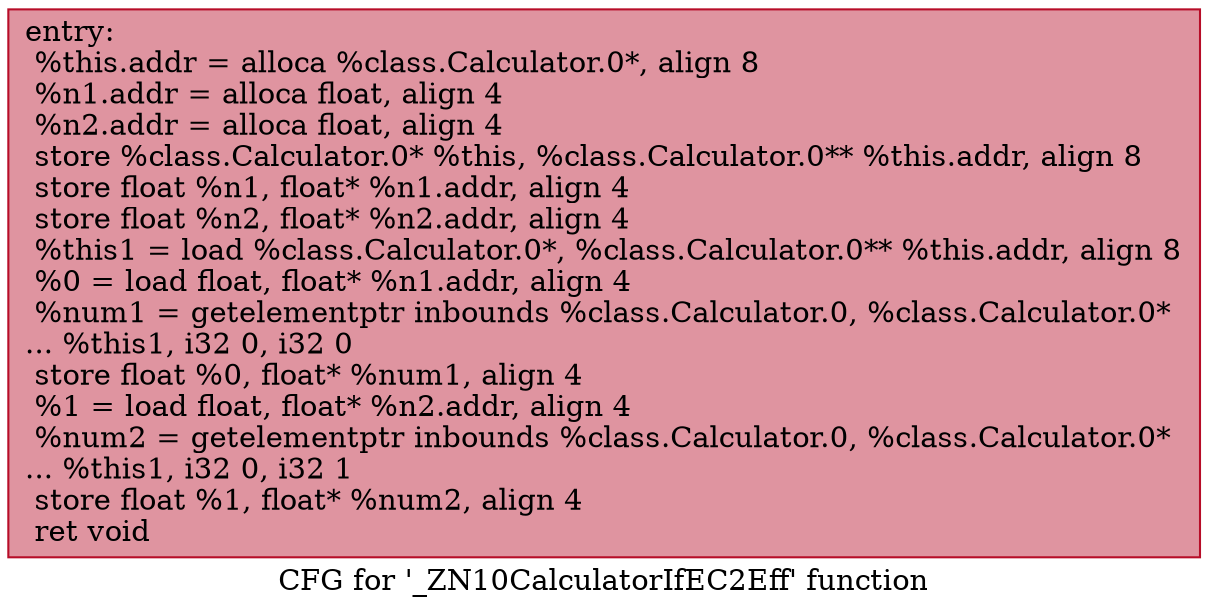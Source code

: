 digraph "CFG for '_ZN10CalculatorIfEC2Eff' function" {
	label="CFG for '_ZN10CalculatorIfEC2Eff' function";

	Node0x55d97c6c8900 [shape=record,color="#b70d28ff", style=filled, fillcolor="#b70d2870",label="{entry:\l  %this.addr = alloca %class.Calculator.0*, align 8\l  %n1.addr = alloca float, align 4\l  %n2.addr = alloca float, align 4\l  store %class.Calculator.0* %this, %class.Calculator.0** %this.addr, align 8\l  store float %n1, float* %n1.addr, align 4\l  store float %n2, float* %n2.addr, align 4\l  %this1 = load %class.Calculator.0*, %class.Calculator.0** %this.addr, align 8\l  %0 = load float, float* %n1.addr, align 4\l  %num1 = getelementptr inbounds %class.Calculator.0, %class.Calculator.0*\l... %this1, i32 0, i32 0\l  store float %0, float* %num1, align 4\l  %1 = load float, float* %n2.addr, align 4\l  %num2 = getelementptr inbounds %class.Calculator.0, %class.Calculator.0*\l... %this1, i32 0, i32 1\l  store float %1, float* %num2, align 4\l  ret void\l}"];
}
